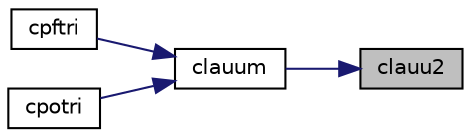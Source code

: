 digraph "clauu2"
{
 // LATEX_PDF_SIZE
  edge [fontname="Helvetica",fontsize="10",labelfontname="Helvetica",labelfontsize="10"];
  node [fontname="Helvetica",fontsize="10",shape=record];
  rankdir="RL";
  Node1 [label="clauu2",height=0.2,width=0.4,color="black", fillcolor="grey75", style="filled", fontcolor="black",tooltip="CLAUU2 computes the product UUH or LHL, where U and L are upper or lower triangular matrices (unblock..."];
  Node1 -> Node2 [dir="back",color="midnightblue",fontsize="10",style="solid",fontname="Helvetica"];
  Node2 [label="clauum",height=0.2,width=0.4,color="black", fillcolor="white", style="filled",URL="$clauum_8f.html#a7febf1ca5866186fb4647847e3b67a5f",tooltip="CLAUUM computes the product UUH or LHL, where U and L are upper or lower triangular matrices (blocked..."];
  Node2 -> Node3 [dir="back",color="midnightblue",fontsize="10",style="solid",fontname="Helvetica"];
  Node3 [label="cpftri",height=0.2,width=0.4,color="black", fillcolor="white", style="filled",URL="$cpftri_8f.html#a672b051992319314048b1daf9d79567f",tooltip="CPFTRI"];
  Node2 -> Node4 [dir="back",color="midnightblue",fontsize="10",style="solid",fontname="Helvetica"];
  Node4 [label="cpotri",height=0.2,width=0.4,color="black", fillcolor="white", style="filled",URL="$cpotri_8f.html#a52b8da4d314abefaee93dd5c1ed7739e",tooltip="CPOTRI"];
}
